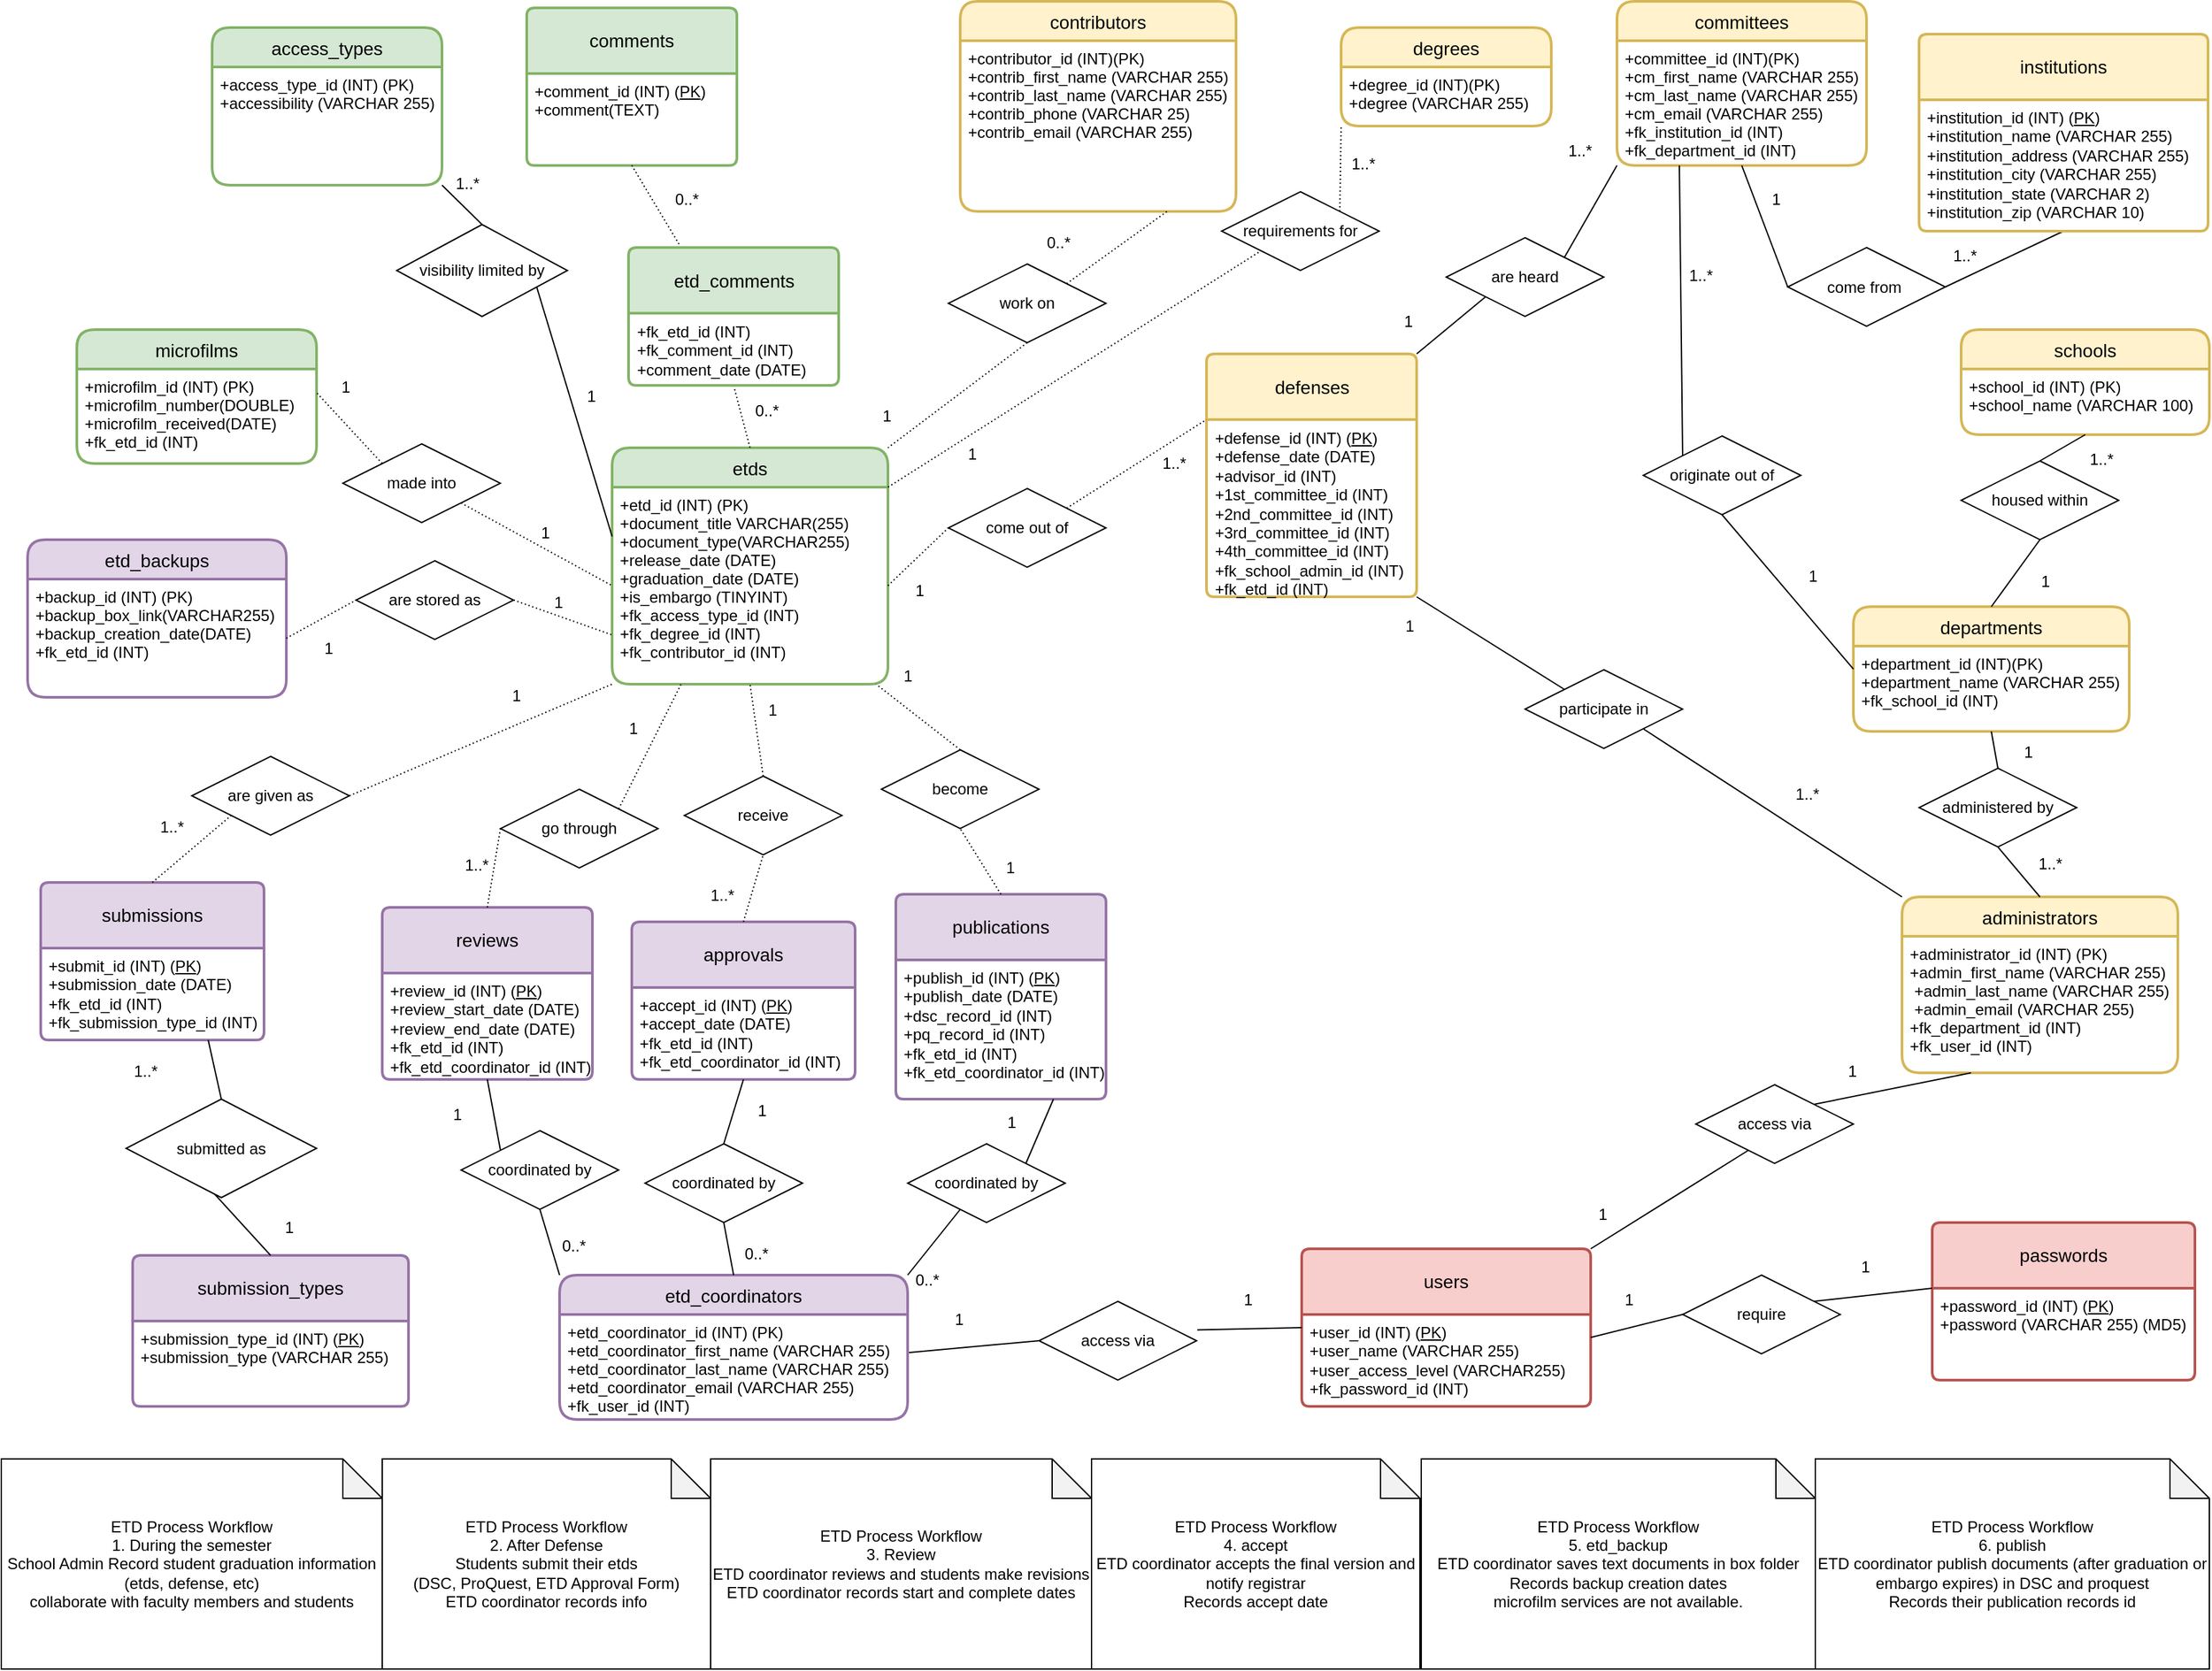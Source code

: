 <mxfile version="21.1.2" type="device">
  <diagram name="Page-1" id="ZAMer25weOSP1Xgl6yxE">
    <mxGraphModel dx="941" dy="447" grid="1" gridSize="10" guides="1" tooltips="1" connect="1" arrows="1" fold="1" page="1" pageScale="1" pageWidth="850" pageHeight="1100" math="0" shadow="0">
      <root>
        <mxCell id="0" />
        <mxCell id="1" parent="0" />
        <mxCell id="qtGh48jtnGAHgIY0mz7W-1" value="etds" style="swimlane;childLayout=stackLayout;horizontal=1;startSize=30;horizontalStack=0;rounded=1;fontSize=14;fontStyle=0;strokeWidth=2;resizeParent=0;resizeLast=1;shadow=0;dashed=0;align=center;fillColor=#d5e8d4;strokeColor=#82b366;" parent="1" vertex="1">
          <mxGeometry x="465" y="350" width="210" height="180" as="geometry" />
        </mxCell>
        <mxCell id="qtGh48jtnGAHgIY0mz7W-2" value="+etd_id (INT) (PK)&#xa;+document_title VARCHAR(255)&#xa;+document_type(VARCHAR255)&#xa;+release_date (DATE)&#xa;+graduation_date (DATE)&#xa;+is_embargo (TINYINT)&#xa;+fk_access_type_id (INT)&#xa;+fk_degree_id (INT)&#xa;+fk_contributor_id (INT)&#xa;" style="align=left;strokeColor=none;fillColor=none;spacingLeft=4;fontSize=12;verticalAlign=top;resizable=0;rotatable=0;part=1;" parent="qtGh48jtnGAHgIY0mz7W-1" vertex="1">
          <mxGeometry y="30" width="210" height="150" as="geometry" />
        </mxCell>
        <mxCell id="qtGh48jtnGAHgIY0mz7W-3" value="committees" style="swimlane;childLayout=stackLayout;horizontal=1;startSize=30;horizontalStack=0;rounded=1;fontSize=14;fontStyle=0;strokeWidth=2;resizeParent=0;resizeLast=1;shadow=0;dashed=0;align=center;fillColor=#fff2cc;strokeColor=#d6b656;" parent="1" vertex="1">
          <mxGeometry x="1230" y="10" width="190" height="125" as="geometry" />
        </mxCell>
        <mxCell id="qtGh48jtnGAHgIY0mz7W-4" value="+committee_id (INT)(PK)&#xa;+cm_first_name (VARCHAR 255)&#xa;+cm_last_name (VARCHAR 255)&#xa;+cm_email (VARCHAR 255)&#xa;+fk_institution_id (INT)&#xa;+fk_department_id (INT)&#xa;" style="align=left;strokeColor=none;fillColor=none;spacingLeft=4;fontSize=12;verticalAlign=top;resizable=0;rotatable=0;part=1;" parent="qtGh48jtnGAHgIY0mz7W-3" vertex="1">
          <mxGeometry y="30" width="190" height="95" as="geometry" />
        </mxCell>
        <mxCell id="qtGh48jtnGAHgIY0mz7W-5" value="degrees" style="swimlane;childLayout=stackLayout;horizontal=1;startSize=30;horizontalStack=0;rounded=1;fontSize=14;fontStyle=0;strokeWidth=2;resizeParent=0;resizeLast=1;shadow=0;dashed=0;align=center;fillColor=#fff2cc;strokeColor=#d6b656;" parent="1" vertex="1">
          <mxGeometry x="1020" y="30" width="160" height="75" as="geometry" />
        </mxCell>
        <mxCell id="qtGh48jtnGAHgIY0mz7W-6" value="+degree_id (INT)(PK)&#xa;+degree (VARCHAR 255)" style="align=left;strokeColor=none;fillColor=none;spacingLeft=4;fontSize=12;verticalAlign=top;resizable=0;rotatable=0;part=1;" parent="qtGh48jtnGAHgIY0mz7W-5" vertex="1">
          <mxGeometry y="30" width="160" height="45" as="geometry" />
        </mxCell>
        <mxCell id="qtGh48jtnGAHgIY0mz7W-11" value="administrators" style="swimlane;childLayout=stackLayout;horizontal=1;startSize=30;horizontalStack=0;rounded=1;fontSize=14;fontStyle=0;strokeWidth=2;resizeParent=0;resizeLast=1;shadow=0;dashed=0;align=center;fillColor=#fff2cc;strokeColor=#d6b656;" parent="1" vertex="1">
          <mxGeometry x="1447" y="692" width="210" height="134" as="geometry" />
        </mxCell>
        <mxCell id="qtGh48jtnGAHgIY0mz7W-12" value="+administrator_id (INT) (PK)&#xa;+admin_first_name (VARCHAR 255)&#xa; +admin_last_name (VARCHAR 255)&#xa; +admin_email (VARCHAR 255)&#xa;+fk_department_id (INT)&#xa;+fk_user_id (INT)" style="align=left;strokeColor=none;fillColor=none;spacingLeft=4;fontSize=12;verticalAlign=top;resizable=0;rotatable=0;part=1;" parent="qtGh48jtnGAHgIY0mz7W-11" vertex="1">
          <mxGeometry y="30" width="210" height="104" as="geometry" />
        </mxCell>
        <mxCell id="qtGh48jtnGAHgIY0mz7W-13" value="contributors" style="swimlane;childLayout=stackLayout;horizontal=1;startSize=30;horizontalStack=0;rounded=1;fontSize=14;fontStyle=0;strokeWidth=2;resizeParent=0;resizeLast=1;shadow=0;dashed=0;align=center;fillColor=#fff2cc;strokeColor=#d6b656;" parent="1" vertex="1">
          <mxGeometry x="730" y="10" width="210" height="160" as="geometry" />
        </mxCell>
        <mxCell id="qtGh48jtnGAHgIY0mz7W-14" value="+contributor_id (INT)(PK)&#xa;+contrib_first_name (VARCHAR 255)&#xa;+contrib_last_name (VARCHAR 255)&#xa;+contrib_phone (VARCHAR 25)&#xa;+contrib_email (VARCHAR 255)&#xa;" style="align=left;strokeColor=none;fillColor=none;spacingLeft=4;fontSize=12;verticalAlign=top;resizable=0;rotatable=0;part=1;" parent="qtGh48jtnGAHgIY0mz7W-13" vertex="1">
          <mxGeometry y="30" width="210" height="130" as="geometry" />
        </mxCell>
        <mxCell id="qtGh48jtnGAHgIY0mz7W-18" value="schools" style="swimlane;childLayout=stackLayout;horizontal=1;startSize=30;horizontalStack=0;rounded=1;fontSize=14;fontStyle=0;strokeWidth=2;resizeParent=0;resizeLast=1;shadow=0;dashed=0;align=center;fillColor=#fff2cc;strokeColor=#d6b656;" parent="1" vertex="1">
          <mxGeometry x="1492" y="260" width="189" height="80" as="geometry" />
        </mxCell>
        <mxCell id="qtGh48jtnGAHgIY0mz7W-19" value="+school_id (INT) (PK)&#xa;+school_name (VARCHAR 100)" style="align=left;strokeColor=none;fillColor=none;spacingLeft=4;fontSize=12;verticalAlign=top;resizable=0;rotatable=0;part=1;" parent="qtGh48jtnGAHgIY0mz7W-18" vertex="1">
          <mxGeometry y="30" width="189" height="50" as="geometry" />
        </mxCell>
        <mxCell id="qtGh48jtnGAHgIY0mz7W-20" value="departments" style="swimlane;childLayout=stackLayout;horizontal=1;startSize=30;horizontalStack=0;rounded=1;fontSize=14;fontStyle=0;strokeWidth=2;resizeParent=0;resizeLast=1;shadow=0;dashed=0;align=center;fillColor=#fff2cc;strokeColor=#d6b656;" parent="1" vertex="1">
          <mxGeometry x="1410" y="471" width="210" height="95" as="geometry" />
        </mxCell>
        <mxCell id="qtGh48jtnGAHgIY0mz7W-21" value="+department_id (INT)(PK)&#xa;+department_name (VARCHAR 255)&#xa;+fk_school_id (INT)" style="align=left;strokeColor=none;fillColor=none;spacingLeft=4;fontSize=12;verticalAlign=top;resizable=0;rotatable=0;part=1;" parent="qtGh48jtnGAHgIY0mz7W-20" vertex="1">
          <mxGeometry y="30" width="210" height="65" as="geometry" />
        </mxCell>
        <mxCell id="qtGh48jtnGAHgIY0mz7W-44" value="etd_coordinators" style="swimlane;childLayout=stackLayout;horizontal=1;startSize=30;horizontalStack=0;rounded=1;fontSize=14;fontStyle=0;strokeWidth=2;resizeParent=0;resizeLast=1;shadow=0;dashed=0;align=center;fillColor=#e1d5e7;strokeColor=#9673a6;" parent="1" vertex="1">
          <mxGeometry x="425" y="980" width="265" height="110" as="geometry" />
        </mxCell>
        <mxCell id="qtGh48jtnGAHgIY0mz7W-45" value="+etd_coordinator_id (INT) (PK)&#xa;+etd_coordinator_first_name (VARCHAR 255)&#xa;+etd_coordinator_last_name (VARCHAR 255)&#xa;+etd_coordinator_email (VARCHAR 255)&#xa;+fk_user_id (INT)" style="align=left;strokeColor=none;fillColor=none;spacingLeft=4;fontSize=12;verticalAlign=top;resizable=0;rotatable=0;part=1;" parent="qtGh48jtnGAHgIY0mz7W-44" vertex="1">
          <mxGeometry y="30" width="265" height="80" as="geometry" />
        </mxCell>
        <mxCell id="qtGh48jtnGAHgIY0mz7W-54" value="" style="endArrow=none;html=1;rounded=0;entryX=0.5;entryY=0;entryDx=0;entryDy=0;exitX=0.5;exitY=1;exitDx=0;exitDy=0;" parent="1" source="5V6QreVlFRjG-D9ryybi-4" target="qtGh48jtnGAHgIY0mz7W-11" edge="1">
          <mxGeometry relative="1" as="geometry">
            <mxPoint x="604.5" y="345" as="sourcePoint" />
            <mxPoint x="764.5" y="345" as="targetPoint" />
          </mxGeometry>
        </mxCell>
        <mxCell id="qtGh48jtnGAHgIY0mz7W-57" value="" style="endArrow=none;html=1;rounded=0;exitX=0.5;exitY=1;exitDx=0;exitDy=0;entryX=0.5;entryY=0;entryDx=0;entryDy=0;" parent="1" source="5V6QreVlFRjG-D9ryybi-3" target="qtGh48jtnGAHgIY0mz7W-20" edge="1">
          <mxGeometry relative="1" as="geometry">
            <mxPoint x="604.5" y="675" as="sourcePoint" />
            <mxPoint x="764.5" y="675" as="targetPoint" />
          </mxGeometry>
        </mxCell>
        <mxCell id="qtGh48jtnGAHgIY0mz7W-60" value="" style="endArrow=none;html=1;rounded=0;entryX=0.5;entryY=1;entryDx=0;entryDy=0;exitX=1;exitY=0.5;exitDx=0;exitDy=0;" parent="1" source="5V6QreVlFRjG-D9ryybi-12" target="5V6QreVlFRjG-D9ryybi-10" edge="1">
          <mxGeometry relative="1" as="geometry">
            <mxPoint x="1324.5" y="315" as="sourcePoint" />
            <mxPoint x="764.5" y="305" as="targetPoint" />
          </mxGeometry>
        </mxCell>
        <mxCell id="qtGh48jtnGAHgIY0mz7W-89" value="access_types" style="swimlane;childLayout=stackLayout;horizontal=1;startSize=30;horizontalStack=0;rounded=1;fontSize=14;fontStyle=0;strokeWidth=2;resizeParent=0;resizeLast=1;shadow=0;dashed=0;align=center;fillColor=#d5e8d4;strokeColor=#82b366;" parent="1" vertex="1">
          <mxGeometry x="160.5" y="30" width="175" height="120" as="geometry" />
        </mxCell>
        <mxCell id="qtGh48jtnGAHgIY0mz7W-90" value="+access_type_id (INT) (PK)&#xa;+accessibility (VARCHAR 255)" style="align=left;strokeColor=none;fillColor=none;spacingLeft=4;fontSize=12;verticalAlign=top;resizable=0;rotatable=0;part=1;" parent="qtGh48jtnGAHgIY0mz7W-89" vertex="1">
          <mxGeometry y="30" width="175" height="90" as="geometry" />
        </mxCell>
        <mxCell id="qtGh48jtnGAHgIY0mz7W-95" value="microfilms" style="swimlane;childLayout=stackLayout;horizontal=1;startSize=30;horizontalStack=0;rounded=1;fontSize=14;fontStyle=0;strokeWidth=2;resizeParent=0;resizeLast=1;shadow=0;dashed=0;align=center;fillColor=#d5e8d4;strokeColor=#82b366;" parent="1" vertex="1">
          <mxGeometry x="57.5" y="260" width="182.5" height="102" as="geometry" />
        </mxCell>
        <mxCell id="qtGh48jtnGAHgIY0mz7W-96" value="+microfilm_id (INT) (PK)&#xa;+microfilm_number(DOUBLE)&#xa;+microfilm_received(DATE)&#xa;+fk_etd_id (INT)" style="align=left;strokeColor=none;fillColor=none;spacingLeft=4;fontSize=12;verticalAlign=top;resizable=0;rotatable=0;part=1;" parent="qtGh48jtnGAHgIY0mz7W-95" vertex="1">
          <mxGeometry y="30" width="182.5" height="72" as="geometry" />
        </mxCell>
        <mxCell id="qtGh48jtnGAHgIY0mz7W-103" value="etd_backups" style="swimlane;childLayout=stackLayout;horizontal=1;startSize=30;horizontalStack=0;rounded=1;fontSize=14;fontStyle=0;strokeWidth=2;resizeParent=0;resizeLast=1;shadow=0;dashed=0;align=center;fillColor=#e1d5e7;strokeColor=#9673a6;" parent="1" vertex="1">
          <mxGeometry x="20" y="420" width="197" height="120" as="geometry" />
        </mxCell>
        <mxCell id="qtGh48jtnGAHgIY0mz7W-104" value="+backup_id (INT) (PK)&#xa;+backup_box_link(VARCHAR255)&#xa;+backup_creation_date(DATE)&#xa;+fk_etd_id (INT)" style="align=left;strokeColor=none;fillColor=none;spacingLeft=4;fontSize=12;verticalAlign=top;resizable=0;rotatable=0;part=1;" parent="qtGh48jtnGAHgIY0mz7W-103" vertex="1">
          <mxGeometry y="30" width="197" height="90" as="geometry" />
        </mxCell>
        <mxCell id="5V6QreVlFRjG-D9ryybi-5" value="" style="endArrow=none;html=1;rounded=0;entryX=0.5;entryY=0;entryDx=0;entryDy=0;exitX=0.5;exitY=1;exitDx=0;exitDy=0;" parent="1" source="qtGh48jtnGAHgIY0mz7W-21" target="5V6QreVlFRjG-D9ryybi-4" edge="1">
          <mxGeometry relative="1" as="geometry">
            <mxPoint x="1124.5" y="838" as="sourcePoint" />
            <mxPoint x="1279.5" y="700" as="targetPoint" />
          </mxGeometry>
        </mxCell>
        <mxCell id="5V6QreVlFRjG-D9ryybi-4" value="administered by" style="shape=rhombus;perimeter=rhombusPerimeter;whiteSpace=wrap;html=1;align=center;" parent="1" vertex="1">
          <mxGeometry x="1460" y="594" width="120" height="60" as="geometry" />
        </mxCell>
        <mxCell id="5V6QreVlFRjG-D9ryybi-8" value="" style="endArrow=none;html=1;rounded=0;exitX=0.5;exitY=1;exitDx=0;exitDy=0;entryX=0.5;entryY=0;entryDx=0;entryDy=0;" parent="1" source="qtGh48jtnGAHgIY0mz7W-19" target="5V6QreVlFRjG-D9ryybi-3" edge="1">
          <mxGeometry relative="1" as="geometry">
            <mxPoint x="954.5" y="615" as="sourcePoint" />
            <mxPoint x="1019.5" y="785" as="targetPoint" />
          </mxGeometry>
        </mxCell>
        <mxCell id="5V6QreVlFRjG-D9ryybi-3" value="housed within" style="shape=rhombus;perimeter=rhombusPerimeter;whiteSpace=wrap;html=1;align=center;" parent="1" vertex="1">
          <mxGeometry x="1492" y="360" width="120" height="60" as="geometry" />
        </mxCell>
        <mxCell id="5V6QreVlFRjG-D9ryybi-9" value="institutions" style="swimlane;childLayout=stackLayout;horizontal=1;startSize=50;horizontalStack=0;rounded=1;fontSize=14;fontStyle=0;strokeWidth=2;resizeParent=0;resizeLast=1;shadow=0;dashed=0;align=center;arcSize=4;whiteSpace=wrap;html=1;fillColor=#fff2cc;strokeColor=#d6b656;" parent="1" vertex="1">
          <mxGeometry x="1460" y="35" width="220" height="150" as="geometry" />
        </mxCell>
        <mxCell id="5V6QreVlFRjG-D9ryybi-10" value="+institution_id (INT) (&lt;u style=&quot;border-color: var(--border-color);&quot;&gt;PK&lt;/u&gt;)&lt;br&gt;+institution_name (VARCHAR 255)&lt;br&gt;+institution_address (VARCHAR 255)&lt;br&gt;+institution_city (VARCHAR 255)&lt;br&gt;+institution_state (VARCHAR 2)&lt;br&gt;+institution_zip (VARCHAR 10)" style="align=left;strokeColor=none;fillColor=none;spacingLeft=4;fontSize=12;verticalAlign=top;resizable=0;rotatable=0;part=1;html=1;" parent="5V6QreVlFRjG-D9ryybi-9" vertex="1">
          <mxGeometry y="50" width="220" height="100" as="geometry" />
        </mxCell>
        <mxCell id="5V6QreVlFRjG-D9ryybi-15" value="" style="endArrow=none;html=1;rounded=0;exitX=0.5;exitY=1;exitDx=0;exitDy=0;entryX=0;entryY=0.5;entryDx=0;entryDy=0;" parent="1" source="qtGh48jtnGAHgIY0mz7W-4" target="5V6QreVlFRjG-D9ryybi-12" edge="1">
          <mxGeometry relative="1" as="geometry">
            <mxPoint x="1444.5" y="150" as="sourcePoint" />
            <mxPoint x="1389.5" y="385" as="targetPoint" />
          </mxGeometry>
        </mxCell>
        <mxCell id="5V6QreVlFRjG-D9ryybi-12" value="come from&amp;nbsp;" style="shape=rhombus;perimeter=rhombusPerimeter;whiteSpace=wrap;html=1;align=center;" parent="1" vertex="1">
          <mxGeometry x="1360" y="197.5" width="120" height="60" as="geometry" />
        </mxCell>
        <mxCell id="5V6QreVlFRjG-D9ryybi-18" value="" style="endArrow=none;html=1;rounded=0;entryX=0;entryY=0.5;entryDx=0;entryDy=0;exitX=0.5;exitY=1;exitDx=0;exitDy=0;" parent="1" source="5V6QreVlFRjG-D9ryybi-19" target="qtGh48jtnGAHgIY0mz7W-20" edge="1">
          <mxGeometry relative="1" as="geometry">
            <mxPoint x="394.5" y="595" as="sourcePoint" />
            <mxPoint x="554.5" y="595" as="targetPoint" />
          </mxGeometry>
        </mxCell>
        <mxCell id="5V6QreVlFRjG-D9ryybi-20" value="" style="endArrow=none;html=1;rounded=0;entryX=0;entryY=0;entryDx=0;entryDy=0;exitX=0.25;exitY=1;exitDx=0;exitDy=0;" parent="1" source="qtGh48jtnGAHgIY0mz7W-4" target="5V6QreVlFRjG-D9ryybi-19" edge="1">
          <mxGeometry relative="1" as="geometry">
            <mxPoint x="1154.5" y="180" as="sourcePoint" />
            <mxPoint x="1071.5" y="785" as="targetPoint" />
          </mxGeometry>
        </mxCell>
        <mxCell id="5V6QreVlFRjG-D9ryybi-19" value="originate out of" style="shape=rhombus;perimeter=rhombusPerimeter;whiteSpace=wrap;html=1;align=center;" parent="1" vertex="1">
          <mxGeometry x="1250" y="341" width="120" height="60" as="geometry" />
        </mxCell>
        <mxCell id="5V6QreVlFRjG-D9ryybi-21" value="reviews" style="swimlane;childLayout=stackLayout;horizontal=1;startSize=50;horizontalStack=0;rounded=1;fontSize=14;fontStyle=0;strokeWidth=2;resizeParent=0;resizeLast=1;shadow=0;dashed=0;align=center;arcSize=4;whiteSpace=wrap;html=1;fillColor=#e1d5e7;strokeColor=#9673a6;" parent="1" vertex="1">
          <mxGeometry x="290" y="700" width="160" height="131" as="geometry" />
        </mxCell>
        <mxCell id="5V6QreVlFRjG-D9ryybi-22" value="+review_id (INT) (&lt;u style=&quot;border-color: var(--border-color);&quot;&gt;PK&lt;/u&gt;)&lt;br&gt;+review_start_date (DATE)&lt;br&gt;+review_end_date (DATE)&lt;br&gt;+fk_etd_id (INT)&lt;br&gt;+fk_etd_coordinator_id (INT)" style="align=left;strokeColor=none;fillColor=none;spacingLeft=4;fontSize=12;verticalAlign=top;resizable=0;rotatable=0;part=1;html=1;" parent="5V6QreVlFRjG-D9ryybi-21" vertex="1">
          <mxGeometry y="50" width="160" height="81" as="geometry" />
        </mxCell>
        <mxCell id="5V6QreVlFRjG-D9ryybi-23" value="" style="endArrow=none;html=1;rounded=0;entryX=0;entryY=0.25;entryDx=0;entryDy=0;exitX=1;exitY=0;exitDx=0;exitDy=0;" parent="1" source="5V6QreVlFRjG-D9ryybi-27" target="qtGh48jtnGAHgIY0mz7W-2" edge="1">
          <mxGeometry relative="1" as="geometry">
            <mxPoint x="-30" y="580" as="sourcePoint" />
            <mxPoint x="130" y="580" as="targetPoint" />
          </mxGeometry>
        </mxCell>
        <mxCell id="5V6QreVlFRjG-D9ryybi-25" value="made into" style="shape=rhombus;perimeter=rhombusPerimeter;whiteSpace=wrap;html=1;align=center;" parent="1" vertex="1">
          <mxGeometry x="260" y="347" width="120" height="60" as="geometry" />
        </mxCell>
        <mxCell id="5V6QreVlFRjG-D9ryybi-28" value="" style="endArrow=none;html=1;rounded=0;entryX=0.5;entryY=0;entryDx=0;entryDy=0;exitX=1;exitY=1;exitDx=0;exitDy=0;" parent="1" source="qtGh48jtnGAHgIY0mz7W-90" target="5V6QreVlFRjG-D9ryybi-27" edge="1">
          <mxGeometry relative="1" as="geometry">
            <mxPoint x="148" y="510" as="sourcePoint" />
            <mxPoint x="280" y="443" as="targetPoint" />
          </mxGeometry>
        </mxCell>
        <mxCell id="5V6QreVlFRjG-D9ryybi-27" value="visibility limited by" style="shape=rhombus;perimeter=rhombusPerimeter;whiteSpace=wrap;html=1;align=center;" parent="1" vertex="1">
          <mxGeometry x="301" y="180" width="130" height="70" as="geometry" />
        </mxCell>
        <mxCell id="5V6QreVlFRjG-D9ryybi-30" value="comments" style="swimlane;childLayout=stackLayout;horizontal=1;startSize=50;horizontalStack=0;rounded=1;fontSize=14;fontStyle=0;strokeWidth=2;resizeParent=0;resizeLast=1;shadow=0;dashed=0;align=center;arcSize=4;whiteSpace=wrap;html=1;fillColor=#d5e8d4;strokeColor=#82b366;" parent="1" vertex="1">
          <mxGeometry x="400" y="15" width="160" height="120" as="geometry" />
        </mxCell>
        <mxCell id="5V6QreVlFRjG-D9ryybi-31" value="+comment_id (INT) (&lt;u style=&quot;border-color: var(--border-color);&quot;&gt;PK&lt;/u&gt;)&lt;br style=&quot;border-color: var(--border-color); padding: 0px; margin: 0px;&quot;&gt;+comment(TEXT)&lt;div style=&quot;border-color: var(--border-color); padding: 0px; margin: 0px;&quot;&gt;&lt;br style=&quot;border-color: var(--border-color); padding: 0px; margin: 0px;&quot;&gt;&lt;/div&gt;" style="align=left;strokeColor=none;fillColor=none;spacingLeft=4;fontSize=12;verticalAlign=top;resizable=0;rotatable=0;part=1;html=1;" parent="5V6QreVlFRjG-D9ryybi-30" vertex="1">
          <mxGeometry y="50" width="160" height="70" as="geometry" />
        </mxCell>
        <mxCell id="5V6QreVlFRjG-D9ryybi-38" value="approvals" style="swimlane;childLayout=stackLayout;horizontal=1;startSize=50;horizontalStack=0;rounded=1;fontSize=14;fontStyle=0;strokeWidth=2;resizeParent=0;resizeLast=1;shadow=0;dashed=0;align=center;arcSize=4;whiteSpace=wrap;html=1;fillColor=#e1d5e7;strokeColor=#9673a6;" parent="1" vertex="1">
          <mxGeometry x="480" y="711" width="170" height="120" as="geometry" />
        </mxCell>
        <mxCell id="5V6QreVlFRjG-D9ryybi-39" value="+accept_id (INT) (&lt;u style=&quot;border-color: var(--border-color);&quot;&gt;PK&lt;/u&gt;)&lt;br&gt;+accept_date (DATE)&lt;br&gt;+fk_etd_id (INT)&lt;br&gt;+fk_etd_coordinator_id (INT)" style="align=left;strokeColor=none;fillColor=none;spacingLeft=4;fontSize=12;verticalAlign=top;resizable=0;rotatable=0;part=1;html=1;" parent="5V6QreVlFRjG-D9ryybi-38" vertex="1">
          <mxGeometry y="50" width="170" height="70" as="geometry" />
        </mxCell>
        <mxCell id="5V6QreVlFRjG-D9ryybi-40" value="publications" style="swimlane;childLayout=stackLayout;horizontal=1;startSize=50;horizontalStack=0;rounded=1;fontSize=14;fontStyle=0;strokeWidth=2;resizeParent=0;resizeLast=1;shadow=0;dashed=0;align=center;arcSize=4;whiteSpace=wrap;html=1;fillColor=#e1d5e7;strokeColor=#9673a6;" parent="1" vertex="1">
          <mxGeometry x="681" y="690" width="160" height="156" as="geometry" />
        </mxCell>
        <mxCell id="5V6QreVlFRjG-D9ryybi-41" value="+publish_id (INT) (&lt;u style=&quot;border-color: var(--border-color);&quot;&gt;PK&lt;/u&gt;)&lt;br&gt;+publish_date (DATE)&lt;br&gt;+dsc_record_id (INT)&lt;br&gt;+pq_record_id (INT)&lt;br&gt;+fk_etd_id (INT)&lt;br&gt;+fk_etd_coordinator_id (INT)" style="align=left;strokeColor=none;fillColor=none;spacingLeft=4;fontSize=12;verticalAlign=top;resizable=0;rotatable=0;part=1;html=1;" parent="5V6QreVlFRjG-D9ryybi-40" vertex="1">
          <mxGeometry y="50" width="160" height="106" as="geometry" />
        </mxCell>
        <mxCell id="5V6QreVlFRjG-D9ryybi-47" value="" style="endArrow=none;html=1;rounded=0;exitX=1;exitY=0;exitDx=0;exitDy=0;entryX=0.75;entryY=1;entryDx=0;entryDy=0;" parent="1" source="5V6QreVlFRjG-D9ryybi-57" target="5V6QreVlFRjG-D9ryybi-41" edge="1">
          <mxGeometry relative="1" as="geometry">
            <mxPoint x="390" y="614" as="sourcePoint" />
            <mxPoint x="532" y="770" as="targetPoint" />
          </mxGeometry>
        </mxCell>
        <mxCell id="5V6QreVlFRjG-D9ryybi-48" value="" style="endArrow=none;html=1;rounded=0;entryX=0.5;entryY=1;entryDx=0;entryDy=0;exitX=0.5;exitY=0;exitDx=0;exitDy=0;" parent="1" source="5V6QreVlFRjG-D9ryybi-55" target="5V6QreVlFRjG-D9ryybi-39" edge="1">
          <mxGeometry relative="1" as="geometry">
            <mxPoint x="730" y="470" as="sourcePoint" />
            <mxPoint x="890" y="470" as="targetPoint" />
          </mxGeometry>
        </mxCell>
        <mxCell id="5V6QreVlFRjG-D9ryybi-49" value="" style="endArrow=none;html=1;rounded=0;entryX=0.5;entryY=1;entryDx=0;entryDy=0;exitX=0;exitY=0;exitDx=0;exitDy=0;" parent="1" source="5V6QreVlFRjG-D9ryybi-53" target="5V6QreVlFRjG-D9ryybi-22" edge="1">
          <mxGeometry relative="1" as="geometry">
            <mxPoint x="435" y="960" as="sourcePoint" />
            <mxPoint x="435" y="841" as="targetPoint" />
          </mxGeometry>
        </mxCell>
        <mxCell id="5V6QreVlFRjG-D9ryybi-51" value="go through" style="shape=rhombus;perimeter=rhombusPerimeter;whiteSpace=wrap;html=1;align=center;" parent="1" vertex="1">
          <mxGeometry x="380" y="610" width="120" height="60" as="geometry" />
        </mxCell>
        <mxCell id="5V6QreVlFRjG-D9ryybi-54" value="" style="endArrow=none;html=1;rounded=0;entryX=0.5;entryY=1;entryDx=0;entryDy=0;exitX=0;exitY=0;exitDx=0;exitDy=0;" parent="1" source="qtGh48jtnGAHgIY0mz7W-44" target="5V6QreVlFRjG-D9ryybi-53" edge="1">
          <mxGeometry relative="1" as="geometry">
            <mxPoint x="305" y="950" as="sourcePoint" />
            <mxPoint x="220" y="831" as="targetPoint" />
          </mxGeometry>
        </mxCell>
        <mxCell id="5V6QreVlFRjG-D9ryybi-53" value="coordinated by" style="shape=rhombus;perimeter=rhombusPerimeter;whiteSpace=wrap;html=1;align=center;" parent="1" vertex="1">
          <mxGeometry x="350" y="870" width="120" height="60" as="geometry" />
        </mxCell>
        <mxCell id="5V6QreVlFRjG-D9ryybi-56" value="" style="endArrow=none;html=1;rounded=0;entryX=0.5;entryY=1;entryDx=0;entryDy=0;exitX=0.5;exitY=0;exitDx=0;exitDy=0;" parent="1" source="qtGh48jtnGAHgIY0mz7W-44" target="5V6QreVlFRjG-D9ryybi-55" edge="1">
          <mxGeometry relative="1" as="geometry">
            <mxPoint x="425" y="950" as="sourcePoint" />
            <mxPoint x="425" y="831" as="targetPoint" />
          </mxGeometry>
        </mxCell>
        <mxCell id="5V6QreVlFRjG-D9ryybi-55" value="coordinated by" style="shape=rhombus;perimeter=rhombusPerimeter;whiteSpace=wrap;html=1;align=center;" parent="1" vertex="1">
          <mxGeometry x="490" y="880" width="120" height="60" as="geometry" />
        </mxCell>
        <mxCell id="5V6QreVlFRjG-D9ryybi-58" value="" style="endArrow=none;html=1;rounded=0;exitX=1;exitY=0;exitDx=0;exitDy=0;entryX=0.25;entryY=1;entryDx=0;entryDy=0;" parent="1" source="qtGh48jtnGAHgIY0mz7W-44" target="5V6QreVlFRjG-D9ryybi-57" edge="1">
          <mxGeometry relative="1" as="geometry">
            <mxPoint x="545" y="950" as="sourcePoint" />
            <mxPoint x="580" y="831" as="targetPoint" />
          </mxGeometry>
        </mxCell>
        <mxCell id="5V6QreVlFRjG-D9ryybi-57" value="coordinated by" style="shape=rhombus;perimeter=rhombusPerimeter;whiteSpace=wrap;html=1;align=center;" parent="1" vertex="1">
          <mxGeometry x="690" y="880" width="120" height="60" as="geometry" />
        </mxCell>
        <mxCell id="5V6QreVlFRjG-D9ryybi-59" value="receive" style="shape=rhombus;perimeter=rhombusPerimeter;whiteSpace=wrap;html=1;align=center;" parent="1" vertex="1">
          <mxGeometry x="520" y="600" width="120" height="60" as="geometry" />
        </mxCell>
        <mxCell id="5V6QreVlFRjG-D9ryybi-61" value="become" style="shape=rhombus;perimeter=rhombusPerimeter;whiteSpace=wrap;html=1;align=center;" parent="1" vertex="1">
          <mxGeometry x="670" y="580" width="120" height="60" as="geometry" />
        </mxCell>
        <mxCell id="5V6QreVlFRjG-D9ryybi-65" value="are stored as" style="shape=rhombus;perimeter=rhombusPerimeter;whiteSpace=wrap;html=1;align=center;" parent="1" vertex="1">
          <mxGeometry x="270" y="436" width="120" height="60" as="geometry" />
        </mxCell>
        <mxCell id="5V6QreVlFRjG-D9ryybi-68" value="work on" style="shape=rhombus;perimeter=rhombusPerimeter;whiteSpace=wrap;html=1;align=center;" parent="1" vertex="1">
          <mxGeometry x="721" y="210" width="120" height="60" as="geometry" />
        </mxCell>
        <mxCell id="5V6QreVlFRjG-D9ryybi-70" value="submissions" style="swimlane;childLayout=stackLayout;horizontal=1;startSize=50;horizontalStack=0;rounded=1;fontSize=14;fontStyle=0;strokeWidth=2;resizeParent=0;resizeLast=1;shadow=0;dashed=0;align=center;arcSize=4;whiteSpace=wrap;html=1;fillColor=#e1d5e7;strokeColor=#9673a6;" parent="1" vertex="1">
          <mxGeometry x="30" y="681" width="170" height="120" as="geometry" />
        </mxCell>
        <mxCell id="5V6QreVlFRjG-D9ryybi-71" value="+submit_id (INT) (&lt;u style=&quot;border-color: var(--border-color);&quot;&gt;PK&lt;/u&gt;)&lt;br&gt;+submission_date (DATE)&lt;br&gt;+fk_etd_id (INT)&lt;br&gt;+fk_submission_type_id (INT)" style="align=left;strokeColor=none;fillColor=none;spacingLeft=4;fontSize=12;verticalAlign=top;resizable=0;rotatable=0;part=1;html=1;" parent="5V6QreVlFRjG-D9ryybi-70" vertex="1">
          <mxGeometry y="50" width="170" height="70" as="geometry" />
        </mxCell>
        <mxCell id="5V6QreVlFRjG-D9ryybi-72" value="submission_types" style="swimlane;childLayout=stackLayout;horizontal=1;startSize=50;horizontalStack=0;rounded=1;fontSize=14;fontStyle=0;strokeWidth=2;resizeParent=0;resizeLast=1;shadow=0;dashed=0;align=center;arcSize=4;whiteSpace=wrap;html=1;fillColor=#e1d5e7;strokeColor=#9673a6;" parent="1" vertex="1">
          <mxGeometry x="100" y="965" width="210" height="115" as="geometry" />
        </mxCell>
        <mxCell id="5V6QreVlFRjG-D9ryybi-73" value="+submission_type_id (INT) (&lt;u style=&quot;border-color: var(--border-color);&quot;&gt;PK&lt;/u&gt;)&lt;br&gt;+submission_type (VARCHAR 255)" style="align=left;strokeColor=none;fillColor=none;spacingLeft=4;fontSize=12;verticalAlign=top;resizable=0;rotatable=0;part=1;html=1;" parent="5V6QreVlFRjG-D9ryybi-72" vertex="1">
          <mxGeometry y="50" width="210" height="65" as="geometry" />
        </mxCell>
        <mxCell id="5V6QreVlFRjG-D9ryybi-75" value="" style="endArrow=none;html=1;rounded=0;entryX=0.75;entryY=1;entryDx=0;entryDy=0;exitX=0.5;exitY=0;exitDx=0;exitDy=0;" parent="1" source="5V6QreVlFRjG-D9ryybi-76" target="5V6QreVlFRjG-D9ryybi-71" edge="1">
          <mxGeometry relative="1" as="geometry">
            <mxPoint x="238" y="1455" as="sourcePoint" />
            <mxPoint x="398" y="1455" as="targetPoint" />
          </mxGeometry>
        </mxCell>
        <mxCell id="5V6QreVlFRjG-D9ryybi-77" value="" style="endArrow=none;html=1;rounded=0;entryX=0;entryY=0.25;entryDx=0;entryDy=0;exitX=0.5;exitY=0;exitDx=0;exitDy=0;" parent="1" source="5V6QreVlFRjG-D9ryybi-72" target="5V6QreVlFRjG-D9ryybi-76" edge="1">
          <mxGeometry relative="1" as="geometry">
            <mxPoint x="-402" y="1059" as="sourcePoint" />
            <mxPoint x="-292" y="1003" as="targetPoint" />
          </mxGeometry>
        </mxCell>
        <mxCell id="5V6QreVlFRjG-D9ryybi-76" value="submitted as" style="shape=rhombus;perimeter=rhombusPerimeter;whiteSpace=wrap;html=1;align=center;" parent="1" vertex="1">
          <mxGeometry x="95" y="846" width="145" height="75" as="geometry" />
        </mxCell>
        <mxCell id="5V6QreVlFRjG-D9ryybi-78" value="are given as" style="shape=rhombus;perimeter=rhombusPerimeter;whiteSpace=wrap;html=1;align=center;" parent="1" vertex="1">
          <mxGeometry x="145" y="585" width="120" height="60" as="geometry" />
        </mxCell>
        <mxCell id="5V6QreVlFRjG-D9ryybi-80" value="defenses" style="swimlane;childLayout=stackLayout;horizontal=1;startSize=50;horizontalStack=0;rounded=1;fontSize=14;fontStyle=0;strokeWidth=2;resizeParent=0;resizeLast=1;shadow=0;dashed=0;align=center;arcSize=4;whiteSpace=wrap;html=1;fillColor=#fff2cc;strokeColor=#d6b656;" parent="1" vertex="1">
          <mxGeometry x="917.5" y="278.5" width="160" height="185" as="geometry" />
        </mxCell>
        <mxCell id="5V6QreVlFRjG-D9ryybi-81" value="+defense_id (INT) (&lt;u&gt;PK&lt;/u&gt;)&lt;br&gt;+defense_date (DATE)&lt;br&gt;+advisor_id (INT)&lt;br&gt;+1st_committee_id (INT)&lt;br&gt;+2nd_committee_id (INT)&lt;br&gt;+3rd_committee_id (INT)&lt;br&gt;+4th_committee_id (INT)&lt;br&gt;+fk_school_admin_id (INT)&lt;br&gt;+fk_etd_id (INT)" style="align=left;strokeColor=none;fillColor=none;spacingLeft=4;fontSize=12;verticalAlign=top;resizable=0;rotatable=0;part=1;html=1;" parent="5V6QreVlFRjG-D9ryybi-80" vertex="1">
          <mxGeometry y="50" width="160" height="135" as="geometry" />
        </mxCell>
        <mxCell id="5V6QreVlFRjG-D9ryybi-83" value="come out of" style="shape=rhombus;perimeter=rhombusPerimeter;whiteSpace=wrap;html=1;align=center;" parent="1" vertex="1">
          <mxGeometry x="721" y="381" width="120" height="60" as="geometry" />
        </mxCell>
        <mxCell id="5V6QreVlFRjG-D9ryybi-85" value="" style="endArrow=none;html=1;rounded=0;exitX=1;exitY=0;exitDx=0;exitDy=0;entryX=0;entryY=1;entryDx=0;entryDy=0;" parent="1" source="5V6QreVlFRjG-D9ryybi-127" target="qtGh48jtnGAHgIY0mz7W-4" edge="1">
          <mxGeometry relative="1" as="geometry">
            <mxPoint x="674.5" y="575" as="sourcePoint" />
            <mxPoint x="834.5" y="575" as="targetPoint" />
          </mxGeometry>
        </mxCell>
        <mxCell id="5V6QreVlFRjG-D9ryybi-94" value="1" style="text;strokeColor=none;fillColor=none;spacingLeft=4;spacingRight=4;overflow=hidden;rotatable=0;points=[[0,0.5],[1,0.5]];portConstraint=eastwest;fontSize=12;whiteSpace=wrap;html=1;" parent="1" vertex="1">
          <mxGeometry x="681" y="510" width="40" height="30" as="geometry" />
        </mxCell>
        <mxCell id="5V6QreVlFRjG-D9ryybi-95" value="1" style="text;strokeColor=none;fillColor=none;spacingLeft=4;spacingRight=4;overflow=hidden;rotatable=0;points=[[0,0.5],[1,0.5]];portConstraint=eastwest;fontSize=12;whiteSpace=wrap;html=1;" parent="1" vertex="1">
          <mxGeometry x="759" y="656" width="40" height="30" as="geometry" />
        </mxCell>
        <mxCell id="5V6QreVlFRjG-D9ryybi-99" value="1" style="text;strokeColor=none;fillColor=none;spacingLeft=4;spacingRight=4;overflow=hidden;rotatable=0;points=[[0,0.5],[1,0.5]];portConstraint=eastwest;fontSize=12;whiteSpace=wrap;html=1;" parent="1" vertex="1">
          <mxGeometry x="253" y="290" width="40" height="30" as="geometry" />
        </mxCell>
        <mxCell id="5V6QreVlFRjG-D9ryybi-102" value="1..*" style="text;strokeColor=none;fillColor=none;spacingLeft=4;spacingRight=4;overflow=hidden;rotatable=0;points=[[0,0.5],[1,0.5]];portConstraint=eastwest;fontSize=12;whiteSpace=wrap;html=1;" parent="1" vertex="1">
          <mxGeometry x="340" y="135" width="40" height="30" as="geometry" />
        </mxCell>
        <mxCell id="5V6QreVlFRjG-D9ryybi-103" value="1" style="text;strokeColor=none;fillColor=none;spacingLeft=4;spacingRight=4;overflow=hidden;rotatable=0;points=[[0,0.5],[1,0.5]];portConstraint=eastwest;fontSize=12;whiteSpace=wrap;html=1;" parent="1" vertex="1">
          <mxGeometry x="210" y="930" width="40" height="30" as="geometry" />
        </mxCell>
        <mxCell id="5V6QreVlFRjG-D9ryybi-105" value="0..*" style="text;strokeColor=none;fillColor=none;spacingLeft=4;spacingRight=4;overflow=hidden;rotatable=0;points=[[0,0.5],[1,0.5]];portConstraint=eastwest;fontSize=12;whiteSpace=wrap;html=1;" parent="1" vertex="1">
          <mxGeometry x="568" y="308" width="40" height="30" as="geometry" />
        </mxCell>
        <mxCell id="5V6QreVlFRjG-D9ryybi-106" value="0..*" style="text;strokeColor=none;fillColor=none;spacingLeft=4;spacingRight=4;overflow=hidden;rotatable=0;points=[[0,0.5],[1,0.5]];portConstraint=eastwest;fontSize=12;whiteSpace=wrap;html=1;" parent="1" vertex="1">
          <mxGeometry x="507" y="147" width="40" height="30" as="geometry" />
        </mxCell>
        <mxCell id="5V6QreVlFRjG-D9ryybi-107" value="1" style="text;strokeColor=none;fillColor=none;spacingLeft=4;spacingRight=4;overflow=hidden;rotatable=0;points=[[0,0.5],[1,0.5]];portConstraint=eastwest;fontSize=12;whiteSpace=wrap;html=1;" parent="1" vertex="1">
          <mxGeometry x="690" y="445" width="40" height="30" as="geometry" />
        </mxCell>
        <mxCell id="5V6QreVlFRjG-D9ryybi-108" value="1..*" style="text;strokeColor=none;fillColor=none;spacingLeft=4;spacingRight=4;overflow=hidden;rotatable=0;points=[[0,0.5],[1,0.5]];portConstraint=eastwest;fontSize=12;whiteSpace=wrap;html=1;" parent="1" vertex="1">
          <mxGeometry x="878" y="348" width="40" height="30" as="geometry" />
        </mxCell>
        <mxCell id="5V6QreVlFRjG-D9ryybi-109" value="1" style="text;strokeColor=none;fillColor=none;spacingLeft=4;spacingRight=4;overflow=hidden;rotatable=0;points=[[0,0.5],[1,0.5]];portConstraint=eastwest;fontSize=12;whiteSpace=wrap;html=1;" parent="1" vertex="1">
          <mxGeometry x="578" y="536" width="40" height="30" as="geometry" />
        </mxCell>
        <mxCell id="5V6QreVlFRjG-D9ryybi-110" value="1" style="text;strokeColor=none;fillColor=none;spacingLeft=4;spacingRight=4;overflow=hidden;rotatable=0;points=[[0,0.5],[1,0.5]];portConstraint=eastwest;fontSize=12;whiteSpace=wrap;html=1;" parent="1" vertex="1">
          <mxGeometry x="472" y="550" width="40" height="30" as="geometry" />
        </mxCell>
        <mxCell id="5V6QreVlFRjG-D9ryybi-111" value="1..*" style="text;strokeColor=none;fillColor=none;spacingLeft=4;spacingRight=4;overflow=hidden;rotatable=0;points=[[0,0.5],[1,0.5]];portConstraint=eastwest;fontSize=12;whiteSpace=wrap;html=1;" parent="1" vertex="1">
          <mxGeometry x="347" y="654" width="40" height="30" as="geometry" />
        </mxCell>
        <mxCell id="5V6QreVlFRjG-D9ryybi-112" value="1..*" style="text;strokeColor=none;fillColor=none;spacingLeft=4;spacingRight=4;overflow=hidden;rotatable=0;points=[[0,0.5],[1,0.5]];portConstraint=eastwest;fontSize=12;whiteSpace=wrap;html=1;" parent="1" vertex="1">
          <mxGeometry x="534" y="677" width="40" height="30" as="geometry" />
        </mxCell>
        <mxCell id="5V6QreVlFRjG-D9ryybi-113" value="0..*" style="text;strokeColor=none;fillColor=none;spacingLeft=4;spacingRight=4;overflow=hidden;rotatable=0;points=[[0,0.5],[1,0.5]];portConstraint=eastwest;fontSize=12;whiteSpace=wrap;html=1;" parent="1" vertex="1">
          <mxGeometry x="690" y="970" width="40" height="30" as="geometry" />
        </mxCell>
        <mxCell id="5V6QreVlFRjG-D9ryybi-114" value="0..*" style="text;strokeColor=none;fillColor=none;spacingLeft=4;spacingRight=4;overflow=hidden;rotatable=0;points=[[0,0.5],[1,0.5]];portConstraint=eastwest;fontSize=12;whiteSpace=wrap;html=1;" parent="1" vertex="1">
          <mxGeometry x="560" y="950" width="40" height="30" as="geometry" />
        </mxCell>
        <mxCell id="5V6QreVlFRjG-D9ryybi-115" value="0..*" style="text;strokeColor=none;fillColor=none;spacingLeft=4;spacingRight=4;overflow=hidden;rotatable=0;points=[[0,0.5],[1,0.5]];portConstraint=eastwest;fontSize=12;whiteSpace=wrap;html=1;" parent="1" vertex="1">
          <mxGeometry x="421" y="944" width="40" height="30" as="geometry" />
        </mxCell>
        <mxCell id="5V6QreVlFRjG-D9ryybi-116" value="1" style="text;strokeColor=none;fillColor=none;spacingLeft=4;spacingRight=4;overflow=hidden;rotatable=0;points=[[0,0.5],[1,0.5]];portConstraint=eastwest;fontSize=12;whiteSpace=wrap;html=1;" parent="1" vertex="1">
          <mxGeometry x="338" y="844" width="40" height="30" as="geometry" />
        </mxCell>
        <mxCell id="5V6QreVlFRjG-D9ryybi-117" value="1" style="text;strokeColor=none;fillColor=none;spacingLeft=4;spacingRight=4;overflow=hidden;rotatable=0;points=[[0,0.5],[1,0.5]];portConstraint=eastwest;fontSize=12;whiteSpace=wrap;html=1;" parent="1" vertex="1">
          <mxGeometry x="570" y="841" width="40" height="30" as="geometry" />
        </mxCell>
        <mxCell id="5V6QreVlFRjG-D9ryybi-118" value="1" style="text;strokeColor=none;fillColor=none;spacingLeft=4;spacingRight=4;overflow=hidden;rotatable=0;points=[[0,0.5],[1,0.5]];portConstraint=eastwest;fontSize=12;whiteSpace=wrap;html=1;" parent="1" vertex="1">
          <mxGeometry x="760" y="850" width="40" height="30" as="geometry" />
        </mxCell>
        <mxCell id="5V6QreVlFRjG-D9ryybi-119" value="1..*" style="text;strokeColor=none;fillColor=none;spacingLeft=4;spacingRight=4;overflow=hidden;rotatable=0;points=[[0,0.5],[1,0.5]];portConstraint=eastwest;fontSize=12;whiteSpace=wrap;html=1;" parent="1" vertex="1">
          <mxGeometry x="1584" y="345" width="40" height="30" as="geometry" />
        </mxCell>
        <mxCell id="5V6QreVlFRjG-D9ryybi-120" value="1" style="text;strokeColor=none;fillColor=none;spacingLeft=4;spacingRight=4;overflow=hidden;rotatable=0;points=[[0,0.5],[1,0.5]];portConstraint=eastwest;fontSize=12;whiteSpace=wrap;html=1;" parent="1" vertex="1">
          <mxGeometry x="1534" y="568" width="40" height="30" as="geometry" />
        </mxCell>
        <mxCell id="5V6QreVlFRjG-D9ryybi-121" value="1..*" style="text;strokeColor=none;fillColor=none;spacingLeft=4;spacingRight=4;overflow=hidden;rotatable=0;points=[[0,0.5],[1,0.5]];portConstraint=eastwest;fontSize=12;whiteSpace=wrap;html=1;" parent="1" vertex="1">
          <mxGeometry x="1360" y="600" width="40" height="30" as="geometry" />
        </mxCell>
        <mxCell id="5V6QreVlFRjG-D9ryybi-122" value="1" style="text;strokeColor=none;fillColor=none;spacingLeft=4;spacingRight=4;overflow=hidden;rotatable=0;points=[[0,0.5],[1,0.5]];portConstraint=eastwest;fontSize=12;whiteSpace=wrap;html=1;" parent="1" vertex="1">
          <mxGeometry x="1370" y="433.5" width="40" height="30" as="geometry" />
        </mxCell>
        <mxCell id="5V6QreVlFRjG-D9ryybi-123" value="1..*" style="text;strokeColor=none;fillColor=none;spacingLeft=4;spacingRight=4;overflow=hidden;rotatable=0;points=[[0,0.5],[1,0.5]];portConstraint=eastwest;fontSize=12;whiteSpace=wrap;html=1;" parent="1" vertex="1">
          <mxGeometry x="1278.5" y="205" width="40" height="30" as="geometry" />
        </mxCell>
        <mxCell id="5V6QreVlFRjG-D9ryybi-124" value="1" style="text;strokeColor=none;fillColor=none;spacingLeft=4;spacingRight=4;overflow=hidden;rotatable=0;points=[[0,0.5],[1,0.5]];portConstraint=eastwest;fontSize=12;whiteSpace=wrap;html=1;" parent="1" vertex="1">
          <mxGeometry x="1546.5" y="438" width="40" height="30" as="geometry" />
        </mxCell>
        <mxCell id="5V6QreVlFRjG-D9ryybi-125" value="1..*" style="text;strokeColor=none;fillColor=none;spacingLeft=4;spacingRight=4;overflow=hidden;rotatable=0;points=[[0,0.5],[1,0.5]];portConstraint=eastwest;fontSize=12;whiteSpace=wrap;html=1;" parent="1" vertex="1">
          <mxGeometry x="1480" y="190" width="40" height="30" as="geometry" />
        </mxCell>
        <mxCell id="5V6QreVlFRjG-D9ryybi-126" value="1" style="text;strokeColor=none;fillColor=none;spacingLeft=4;spacingRight=4;overflow=hidden;rotatable=0;points=[[0,0.5],[1,0.5]];portConstraint=eastwest;fontSize=12;whiteSpace=wrap;html=1;" parent="1" vertex="1">
          <mxGeometry x="1342" y="147" width="40" height="30" as="geometry" />
        </mxCell>
        <mxCell id="5V6QreVlFRjG-D9ryybi-128" value="" style="endArrow=none;html=1;rounded=0;exitX=1;exitY=0;exitDx=0;exitDy=0;entryX=0;entryY=1;entryDx=0;entryDy=0;" parent="1" source="5V6QreVlFRjG-D9ryybi-80" target="5V6QreVlFRjG-D9ryybi-127" edge="1">
          <mxGeometry relative="1" as="geometry">
            <mxPoint x="1080" y="265" as="sourcePoint" />
            <mxPoint x="1175" y="160" as="targetPoint" />
          </mxGeometry>
        </mxCell>
        <mxCell id="5V6QreVlFRjG-D9ryybi-127" value="are heard" style="shape=rhombus;perimeter=rhombusPerimeter;whiteSpace=wrap;html=1;align=center;" parent="1" vertex="1">
          <mxGeometry x="1100" y="190" width="120" height="60" as="geometry" />
        </mxCell>
        <mxCell id="5V6QreVlFRjG-D9ryybi-130" value="1..*" style="text;strokeColor=none;fillColor=none;spacingLeft=4;spacingRight=4;overflow=hidden;rotatable=0;points=[[0,0.5],[1,0.5]];portConstraint=eastwest;fontSize=12;whiteSpace=wrap;html=1;" parent="1" vertex="1">
          <mxGeometry x="1186.5" y="110" width="40" height="30" as="geometry" />
        </mxCell>
        <mxCell id="5V6QreVlFRjG-D9ryybi-131" value="1" style="text;strokeColor=none;fillColor=none;spacingLeft=4;spacingRight=4;overflow=hidden;rotatable=0;points=[[0,0.5],[1,0.5]];portConstraint=eastwest;fontSize=12;whiteSpace=wrap;html=1;" parent="1" vertex="1">
          <mxGeometry x="1062" y="240" width="40" height="30" as="geometry" />
        </mxCell>
        <mxCell id="5V6QreVlFRjG-D9ryybi-132" value="requirements for" style="shape=rhombus;perimeter=rhombusPerimeter;whiteSpace=wrap;html=1;align=center;" parent="1" vertex="1">
          <mxGeometry x="929" y="155" width="120" height="60" as="geometry" />
        </mxCell>
        <mxCell id="5V6QreVlFRjG-D9ryybi-135" value="1..*" style="text;strokeColor=none;fillColor=none;spacingLeft=4;spacingRight=4;overflow=hidden;rotatable=0;points=[[0,0.5],[1,0.5]];portConstraint=eastwest;fontSize=12;whiteSpace=wrap;html=1;" parent="1" vertex="1">
          <mxGeometry x="1022" y="120" width="40" height="30" as="geometry" />
        </mxCell>
        <mxCell id="5V6QreVlFRjG-D9ryybi-136" value="1" style="text;strokeColor=none;fillColor=none;spacingLeft=4;spacingRight=4;overflow=hidden;rotatable=0;points=[[0,0.5],[1,0.5]];portConstraint=eastwest;fontSize=12;whiteSpace=wrap;html=1;" parent="1" vertex="1">
          <mxGeometry x="730" y="341" width="40" height="30" as="geometry" />
        </mxCell>
        <mxCell id="5V6QreVlFRjG-D9ryybi-137" value="1..*" style="text;strokeColor=none;fillColor=none;spacingLeft=4;spacingRight=4;overflow=hidden;rotatable=0;points=[[0,0.5],[1,0.5]];portConstraint=eastwest;fontSize=12;whiteSpace=wrap;html=1;" parent="1" vertex="1">
          <mxGeometry x="95" y="811" width="40" height="30" as="geometry" />
        </mxCell>
        <mxCell id="5V6QreVlFRjG-D9ryybi-139" value="1..*" style="text;strokeColor=none;fillColor=none;spacingLeft=4;spacingRight=4;overflow=hidden;rotatable=0;points=[[0,0.5],[1,0.5]];portConstraint=eastwest;fontSize=12;whiteSpace=wrap;html=1;" parent="1" vertex="1">
          <mxGeometry x="115" y="625" width="40" height="30" as="geometry" />
        </mxCell>
        <mxCell id="5V6QreVlFRjG-D9ryybi-141" value="0..*" style="text;strokeColor=none;fillColor=none;spacingLeft=4;spacingRight=4;overflow=hidden;rotatable=0;points=[[0,0.5],[1,0.5]];portConstraint=eastwest;fontSize=12;whiteSpace=wrap;html=1;" parent="1" vertex="1">
          <mxGeometry x="790" y="180" width="40" height="30" as="geometry" />
        </mxCell>
        <mxCell id="5V6QreVlFRjG-D9ryybi-142" value="1" style="text;strokeColor=none;fillColor=none;spacingLeft=4;spacingRight=4;overflow=hidden;rotatable=0;points=[[0,0.5],[1,0.5]];portConstraint=eastwest;fontSize=12;whiteSpace=wrap;html=1;" parent="1" vertex="1">
          <mxGeometry x="665" y="312" width="40" height="28" as="geometry" />
        </mxCell>
        <mxCell id="5V6QreVlFRjG-D9ryybi-149" value="ETD Process Workflow&lt;br&gt;1. During the semester&lt;br&gt;School Admin Record student graduation information&lt;br&gt;(etds, defense, etc)&lt;br&gt;collaborate with faculty members and students" style="shape=note;whiteSpace=wrap;html=1;backgroundOutline=1;darkOpacity=0.05;" parent="1" vertex="1">
          <mxGeometry y="1120" width="290" height="160" as="geometry" />
        </mxCell>
        <mxCell id="5V6QreVlFRjG-D9ryybi-150" value="ETD Process Workflow&lt;br&gt;2. After Defense&lt;br&gt;Students submit their etds&lt;br&gt;(DSC, ProQuest, ETD Approval Form)&lt;br&gt;ETD coordinator records info" style="shape=note;whiteSpace=wrap;html=1;backgroundOutline=1;darkOpacity=0.05;" parent="1" vertex="1">
          <mxGeometry x="290" y="1120" width="250" height="160" as="geometry" />
        </mxCell>
        <mxCell id="5V6QreVlFRjG-D9ryybi-151" value="ETD Process Workflow&lt;br&gt;3. Review&lt;br&gt;ETD coordinator reviews and students make revisions&lt;br&gt;ETD coordinator records start and complete dates" style="shape=note;whiteSpace=wrap;html=1;backgroundOutline=1;darkOpacity=0.05;" parent="1" vertex="1">
          <mxGeometry x="540" y="1120" width="290" height="160" as="geometry" />
        </mxCell>
        <mxCell id="5V6QreVlFRjG-D9ryybi-152" value="ETD Process Workflow&lt;br&gt;4. accept&lt;br&gt;ETD coordinator accepts the final version and notify registrar&lt;br&gt;Records accept date" style="shape=note;whiteSpace=wrap;html=1;backgroundOutline=1;darkOpacity=0.05;" parent="1" vertex="1">
          <mxGeometry x="830" y="1120" width="250" height="160" as="geometry" />
        </mxCell>
        <mxCell id="5V6QreVlFRjG-D9ryybi-153" value="ETD Process Workflow&lt;br&gt;5. etd_backup&lt;br&gt;ETD coordinator saves text documents in box folder&lt;br&gt;Records backup creation dates&lt;br&gt;microfilm services are not available." style="shape=note;whiteSpace=wrap;html=1;backgroundOutline=1;darkOpacity=0.05;" parent="1" vertex="1">
          <mxGeometry x="1081" y="1120" width="300" height="160" as="geometry" />
        </mxCell>
        <mxCell id="5V6QreVlFRjG-D9ryybi-154" value="ETD Process Workflow&lt;br&gt;6. publish&lt;br&gt;ETD coordinator publish documents (after graduation or embargo expires) in DSC and proquest&lt;br&gt;Records their publication records id" style="shape=note;whiteSpace=wrap;html=1;backgroundOutline=1;darkOpacity=0.05;" parent="1" vertex="1">
          <mxGeometry x="1381" y="1120" width="300" height="160" as="geometry" />
        </mxCell>
        <mxCell id="5V6QreVlFRjG-D9ryybi-156" value="" style="endArrow=none;html=1;rounded=0;dashed=1;dashPattern=1 2;exitX=0.5;exitY=1;exitDx=0;exitDy=0;entryX=0.5;entryY=0;entryDx=0;entryDy=0;" parent="1" source="5V6QreVlFRjG-D9ryybi-244" target="qtGh48jtnGAHgIY0mz7W-1" edge="1">
          <mxGeometry relative="1" as="geometry">
            <mxPoint x="495" y="266" as="sourcePoint" />
            <mxPoint x="625.5" y="220" as="targetPoint" />
          </mxGeometry>
        </mxCell>
        <mxCell id="5V6QreVlFRjG-D9ryybi-158" value="" style="endArrow=none;html=1;rounded=0;dashed=1;dashPattern=1 2;exitX=0.25;exitY=0;exitDx=0;exitDy=0;entryX=0.5;entryY=1;entryDx=0;entryDy=0;" parent="1" source="5V6QreVlFRjG-D9ryybi-243" target="5V6QreVlFRjG-D9ryybi-31" edge="1">
          <mxGeometry relative="1" as="geometry">
            <mxPoint x="495" y="206" as="sourcePoint" />
            <mxPoint x="380" y="170" as="targetPoint" />
          </mxGeometry>
        </mxCell>
        <mxCell id="5V6QreVlFRjG-D9ryybi-162" value="" style="endArrow=none;html=1;rounded=0;dashed=1;dashPattern=1 2;entryX=1;entryY=0.25;entryDx=0;entryDy=0;exitX=0;exitY=0;exitDx=0;exitDy=0;" parent="1" source="5V6QreVlFRjG-D9ryybi-25" target="qtGh48jtnGAHgIY0mz7W-96" edge="1">
          <mxGeometry relative="1" as="geometry">
            <mxPoint x="267.5" y="594" as="sourcePoint" />
            <mxPoint x="200" y="664" as="targetPoint" />
          </mxGeometry>
        </mxCell>
        <mxCell id="5V6QreVlFRjG-D9ryybi-169" value="" style="endArrow=none;html=1;rounded=0;dashed=1;dashPattern=1 2;entryX=0.75;entryY=1;entryDx=0;entryDy=0;exitX=1;exitY=0;exitDx=0;exitDy=0;" parent="1" source="5V6QreVlFRjG-D9ryybi-68" target="qtGh48jtnGAHgIY0mz7W-14" edge="1">
          <mxGeometry relative="1" as="geometry">
            <mxPoint x="770" y="610" as="sourcePoint" />
            <mxPoint x="930" y="610" as="targetPoint" />
          </mxGeometry>
        </mxCell>
        <mxCell id="5V6QreVlFRjG-D9ryybi-171" value="" style="endArrow=none;html=1;rounded=0;dashed=1;dashPattern=1 2;entryX=1;entryY=0;entryDx=0;entryDy=0;exitX=0.5;exitY=1;exitDx=0;exitDy=0;" parent="1" source="5V6QreVlFRjG-D9ryybi-68" target="qtGh48jtnGAHgIY0mz7W-1" edge="1">
          <mxGeometry relative="1" as="geometry">
            <mxPoint x="750" y="262" as="sourcePoint" />
            <mxPoint x="799" y="205" as="targetPoint" />
          </mxGeometry>
        </mxCell>
        <mxCell id="5V6QreVlFRjG-D9ryybi-173" value="" style="endArrow=none;html=1;rounded=0;dashed=1;dashPattern=1 2;exitX=1;exitY=0;exitDx=0;exitDy=0;entryX=0;entryY=1;entryDx=0;entryDy=0;" parent="1" source="5V6QreVlFRjG-D9ryybi-132" target="qtGh48jtnGAHgIY0mz7W-6" edge="1">
          <mxGeometry relative="1" as="geometry">
            <mxPoint x="750" y="262" as="sourcePoint" />
            <mxPoint x="980" y="180" as="targetPoint" />
          </mxGeometry>
        </mxCell>
        <mxCell id="5V6QreVlFRjG-D9ryybi-175" value="" style="endArrow=none;html=1;rounded=0;dashed=1;dashPattern=1 2;entryX=0;entryY=1;entryDx=0;entryDy=0;exitX=1;exitY=0;exitDx=0;exitDy=0;" parent="1" source="qtGh48jtnGAHgIY0mz7W-2" target="5V6QreVlFRjG-D9ryybi-132" edge="1">
          <mxGeometry relative="1" as="geometry">
            <mxPoint x="670" y="390" as="sourcePoint" />
            <mxPoint x="970" y="180" as="targetPoint" />
          </mxGeometry>
        </mxCell>
        <mxCell id="5V6QreVlFRjG-D9ryybi-177" value="" style="endArrow=none;html=1;rounded=0;dashed=1;dashPattern=1 2;entryX=0;entryY=0;entryDx=0;entryDy=0;exitX=1;exitY=0;exitDx=0;exitDy=0;" parent="1" source="5V6QreVlFRjG-D9ryybi-83" target="5V6QreVlFRjG-D9ryybi-81" edge="1">
          <mxGeometry relative="1" as="geometry">
            <mxPoint x="750" y="262" as="sourcePoint" />
            <mxPoint x="799" y="205" as="targetPoint" />
          </mxGeometry>
        </mxCell>
        <mxCell id="5V6QreVlFRjG-D9ryybi-179" value="" style="endArrow=none;html=1;rounded=0;dashed=1;dashPattern=1 2;entryX=0;entryY=0.5;entryDx=0;entryDy=0;exitX=1;exitY=0.5;exitDx=0;exitDy=0;" parent="1" source="qtGh48jtnGAHgIY0mz7W-2" target="5V6QreVlFRjG-D9ryybi-83" edge="1">
          <mxGeometry relative="1" as="geometry">
            <mxPoint x="821" y="406" as="sourcePoint" />
            <mxPoint x="930" y="325" as="targetPoint" />
          </mxGeometry>
        </mxCell>
        <mxCell id="5V6QreVlFRjG-D9ryybi-181" value="" style="endArrow=none;html=1;rounded=0;dashed=1;dashPattern=1 2;entryX=0.25;entryY=1;entryDx=0;entryDy=0;exitX=1;exitY=0;exitDx=0;exitDy=0;" parent="1" source="5V6QreVlFRjG-D9ryybi-51" target="qtGh48jtnGAHgIY0mz7W-2" edge="1">
          <mxGeometry relative="1" as="geometry">
            <mxPoint x="390" y="590" as="sourcePoint" />
            <mxPoint x="470" y="530" as="targetPoint" />
          </mxGeometry>
        </mxCell>
        <mxCell id="5V6QreVlFRjG-D9ryybi-183" value="" style="endArrow=none;html=1;rounded=0;dashed=1;dashPattern=1 2;exitX=0.5;exitY=0;exitDx=0;exitDy=0;entryX=0;entryY=0.5;entryDx=0;entryDy=0;" parent="1" source="5V6QreVlFRjG-D9ryybi-21" target="5V6QreVlFRjG-D9ryybi-51" edge="1">
          <mxGeometry relative="1" as="geometry">
            <mxPoint x="440" y="635" as="sourcePoint" />
            <mxPoint x="528" y="540" as="targetPoint" />
          </mxGeometry>
        </mxCell>
        <mxCell id="5V6QreVlFRjG-D9ryybi-185" value="users" style="swimlane;childLayout=stackLayout;horizontal=1;startSize=50;horizontalStack=0;rounded=1;fontSize=14;fontStyle=0;strokeWidth=2;resizeParent=0;resizeLast=1;shadow=0;dashed=0;align=center;arcSize=4;whiteSpace=wrap;html=1;fillColor=#f8cecc;strokeColor=#b85450;" parent="1" vertex="1">
          <mxGeometry x="990" y="960" width="220" height="120" as="geometry" />
        </mxCell>
        <mxCell id="5V6QreVlFRjG-D9ryybi-186" value="+user_id (INT) (&lt;u style=&quot;border-color: var(--border-color);&quot;&gt;PK&lt;/u&gt;)&lt;br&gt;+user_name (VARCHAR 255)&lt;br&gt;+user_access_level (VARCHAR255)&lt;br&gt;+fk_password_id (INT)" style="align=left;strokeColor=none;fillColor=none;spacingLeft=4;fontSize=12;verticalAlign=top;resizable=0;rotatable=0;part=1;html=1;" parent="5V6QreVlFRjG-D9ryybi-185" vertex="1">
          <mxGeometry y="50" width="220" height="70" as="geometry" />
        </mxCell>
        <mxCell id="5V6QreVlFRjG-D9ryybi-187" value="passwords" style="swimlane;childLayout=stackLayout;horizontal=1;startSize=50;horizontalStack=0;rounded=1;fontSize=14;fontStyle=0;strokeWidth=2;resizeParent=0;resizeLast=1;shadow=0;dashed=0;align=center;arcSize=4;whiteSpace=wrap;html=1;fillColor=#f8cecc;strokeColor=#b85450;" parent="1" vertex="1">
          <mxGeometry x="1470" y="940" width="200" height="120" as="geometry" />
        </mxCell>
        <mxCell id="5V6QreVlFRjG-D9ryybi-188" value="+password_id (INT) (&lt;u&gt;PK&lt;/u&gt;)&lt;br&gt;+password (VARCHAR 255) (MD5)" style="align=left;strokeColor=none;fillColor=none;spacingLeft=4;fontSize=12;verticalAlign=top;resizable=0;rotatable=0;part=1;html=1;" parent="5V6QreVlFRjG-D9ryybi-187" vertex="1">
          <mxGeometry y="50" width="200" height="70" as="geometry" />
        </mxCell>
        <mxCell id="5V6QreVlFRjG-D9ryybi-190" value="" style="endArrow=none;html=1;rounded=0;entryX=0.25;entryY=1;entryDx=0;entryDy=0;exitX=1;exitY=0;exitDx=0;exitDy=0;" parent="1" source="5V6QreVlFRjG-D9ryybi-195" target="qtGh48jtnGAHgIY0mz7W-12" edge="1">
          <mxGeometry relative="1" as="geometry">
            <mxPoint x="1200" y="970" as="sourcePoint" />
            <mxPoint x="1360" y="970" as="targetPoint" />
          </mxGeometry>
        </mxCell>
        <mxCell id="5V6QreVlFRjG-D9ryybi-191" value="" style="endArrow=none;html=1;rounded=0;entryX=0;entryY=0.5;entryDx=0;entryDy=0;exitX=1.004;exitY=0.363;exitDx=0;exitDy=0;exitPerimeter=0;" parent="1" source="5V6QreVlFRjG-D9ryybi-193" target="5V6QreVlFRjG-D9ryybi-185" edge="1">
          <mxGeometry relative="1" as="geometry">
            <mxPoint x="880" y="1070" as="sourcePoint" />
            <mxPoint x="973" y="876" as="targetPoint" />
          </mxGeometry>
        </mxCell>
        <mxCell id="5V6QreVlFRjG-D9ryybi-192" value="" style="endArrow=none;html=1;rounded=0;exitX=1;exitY=0.25;exitDx=0;exitDy=0;entryX=0;entryY=0.417;entryDx=0;entryDy=0;entryPerimeter=0;" parent="1" source="5V6QreVlFRjG-D9ryybi-197" target="5V6QreVlFRjG-D9ryybi-187" edge="1">
          <mxGeometry relative="1" as="geometry">
            <mxPoint x="1310" y="980" as="sourcePoint" />
            <mxPoint x="1470" y="980" as="targetPoint" />
          </mxGeometry>
        </mxCell>
        <mxCell id="5V6QreVlFRjG-D9ryybi-194" value="" style="endArrow=none;html=1;rounded=0;entryX=0;entryY=0.5;entryDx=0;entryDy=0;exitX=1.004;exitY=0.363;exitDx=0;exitDy=0;exitPerimeter=0;" parent="1" source="qtGh48jtnGAHgIY0mz7W-45" target="5V6QreVlFRjG-D9ryybi-193" edge="1">
          <mxGeometry relative="1" as="geometry">
            <mxPoint x="691" y="1039" as="sourcePoint" />
            <mxPoint x="990" y="1020" as="targetPoint" />
          </mxGeometry>
        </mxCell>
        <mxCell id="5V6QreVlFRjG-D9ryybi-193" value="access via" style="shape=rhombus;perimeter=rhombusPerimeter;whiteSpace=wrap;html=1;align=center;" parent="1" vertex="1">
          <mxGeometry x="790" y="1000" width="120" height="60" as="geometry" />
        </mxCell>
        <mxCell id="5V6QreVlFRjG-D9ryybi-196" value="" style="endArrow=none;html=1;rounded=0;entryX=0.25;entryY=1;entryDx=0;entryDy=0;exitX=1;exitY=0;exitDx=0;exitDy=0;" parent="1" source="5V6QreVlFRjG-D9ryybi-185" target="5V6QreVlFRjG-D9ryybi-195" edge="1">
          <mxGeometry relative="1" as="geometry">
            <mxPoint x="1210" y="960" as="sourcePoint" />
            <mxPoint x="1393" y="756" as="targetPoint" />
          </mxGeometry>
        </mxCell>
        <mxCell id="5V6QreVlFRjG-D9ryybi-195" value="access via" style="shape=rhombus;perimeter=rhombusPerimeter;whiteSpace=wrap;html=1;align=center;" parent="1" vertex="1">
          <mxGeometry x="1290" y="835" width="120" height="60" as="geometry" />
        </mxCell>
        <mxCell id="5V6QreVlFRjG-D9ryybi-198" value="" style="endArrow=none;html=1;rounded=0;exitX=1;exitY=0.25;exitDx=0;exitDy=0;entryX=0;entryY=0.5;entryDx=0;entryDy=0;" parent="1" source="5V6QreVlFRjG-D9ryybi-186" target="5V6QreVlFRjG-D9ryybi-197" edge="1">
          <mxGeometry relative="1" as="geometry">
            <mxPoint x="1210" y="1028" as="sourcePoint" />
            <mxPoint x="1390" y="975" as="targetPoint" />
          </mxGeometry>
        </mxCell>
        <mxCell id="5V6QreVlFRjG-D9ryybi-197" value="require" style="shape=rhombus;perimeter=rhombusPerimeter;whiteSpace=wrap;html=1;align=center;" parent="1" vertex="1">
          <mxGeometry x="1280" y="980" width="120" height="60" as="geometry" />
        </mxCell>
        <mxCell id="5V6QreVlFRjG-D9ryybi-202" value="" style="endArrow=none;html=1;rounded=0;dashed=1;dashPattern=1 2;entryX=0.5;entryY=1;entryDx=0;entryDy=0;exitX=0.5;exitY=0;exitDx=0;exitDy=0;" parent="1" source="5V6QreVlFRjG-D9ryybi-59" target="qtGh48jtnGAHgIY0mz7W-2" edge="1">
          <mxGeometry relative="1" as="geometry">
            <mxPoint x="434" y="620" as="sourcePoint" />
            <mxPoint x="502" y="538" as="targetPoint" />
          </mxGeometry>
        </mxCell>
        <mxCell id="5V6QreVlFRjG-D9ryybi-203" value="" style="endArrow=none;html=1;rounded=0;dashed=1;dashPattern=1 2;exitX=0.5;exitY=0;exitDx=0;exitDy=0;entryX=0.5;entryY=1;entryDx=0;entryDy=0;" parent="1" source="5V6QreVlFRjG-D9ryybi-38" target="5V6QreVlFRjG-D9ryybi-59" edge="1">
          <mxGeometry relative="1" as="geometry">
            <mxPoint x="330" y="721" as="sourcePoint" />
            <mxPoint x="350" y="650" as="targetPoint" />
          </mxGeometry>
        </mxCell>
        <mxCell id="5V6QreVlFRjG-D9ryybi-204" value="" style="endArrow=none;html=1;rounded=0;dashed=1;dashPattern=1 2;exitX=0.5;exitY=0;exitDx=0;exitDy=0;" parent="1" source="5V6QreVlFRjG-D9ryybi-61" target="qtGh48jtnGAHgIY0mz7W-2" edge="1">
          <mxGeometry relative="1" as="geometry">
            <mxPoint x="590" y="610" as="sourcePoint" />
            <mxPoint x="580" y="540" as="targetPoint" />
          </mxGeometry>
        </mxCell>
        <mxCell id="5V6QreVlFRjG-D9ryybi-205" value="" style="endArrow=none;html=1;rounded=0;dashed=1;dashPattern=1 2;exitX=0.5;exitY=0;exitDx=0;exitDy=0;entryX=0.5;entryY=1;entryDx=0;entryDy=0;" parent="1" source="5V6QreVlFRjG-D9ryybi-40" target="5V6QreVlFRjG-D9ryybi-61" edge="1">
          <mxGeometry relative="1" as="geometry">
            <mxPoint x="570" y="721" as="sourcePoint" />
            <mxPoint x="590" y="670" as="targetPoint" />
          </mxGeometry>
        </mxCell>
        <mxCell id="5V6QreVlFRjG-D9ryybi-215" value="" style="endArrow=none;html=1;rounded=0;dashed=1;dashPattern=1 2;exitX=1;exitY=1;exitDx=0;exitDy=0;entryX=0;entryY=0.5;entryDx=0;entryDy=0;" parent="1" source="5V6QreVlFRjG-D9ryybi-25" target="qtGh48jtnGAHgIY0mz7W-2" edge="1">
          <mxGeometry relative="1" as="geometry">
            <mxPoint x="770" y="600" as="sourcePoint" />
            <mxPoint x="930" y="600" as="targetPoint" />
          </mxGeometry>
        </mxCell>
        <mxCell id="5V6QreVlFRjG-D9ryybi-217" value="1" style="text;strokeColor=none;fillColor=none;spacingLeft=4;spacingRight=4;overflow=hidden;rotatable=0;points=[[0,0.5],[1,0.5]];portConstraint=eastwest;fontSize=12;whiteSpace=wrap;html=1;" parent="1" vertex="1">
          <mxGeometry x="440" y="297" width="40" height="30" as="geometry" />
        </mxCell>
        <mxCell id="5V6QreVlFRjG-D9ryybi-219" value="" style="endArrow=none;html=1;rounded=0;dashed=1;dashPattern=1 2;entryX=0;entryY=1;entryDx=0;entryDy=0;exitX=1;exitY=0.5;exitDx=0;exitDy=0;" parent="1" source="5V6QreVlFRjG-D9ryybi-78" target="qtGh48jtnGAHgIY0mz7W-2" edge="1">
          <mxGeometry relative="1" as="geometry">
            <mxPoint x="480" y="635" as="sourcePoint" />
            <mxPoint x="528" y="540" as="targetPoint" />
          </mxGeometry>
        </mxCell>
        <mxCell id="5V6QreVlFRjG-D9ryybi-220" value="1" style="text;strokeColor=none;fillColor=none;spacingLeft=4;spacingRight=4;overflow=hidden;rotatable=0;points=[[0,0.5],[1,0.5]];portConstraint=eastwest;fontSize=12;whiteSpace=wrap;html=1;" parent="1" vertex="1">
          <mxGeometry x="383" y="525" width="40" height="30" as="geometry" />
        </mxCell>
        <mxCell id="5V6QreVlFRjG-D9ryybi-222" value="" style="endArrow=none;html=1;rounded=0;dashed=1;dashPattern=1 2;exitX=0.5;exitY=0;exitDx=0;exitDy=0;entryX=0;entryY=1;entryDx=0;entryDy=0;" parent="1" source="5V6QreVlFRjG-D9ryybi-70" target="5V6QreVlFRjG-D9ryybi-78" edge="1">
          <mxGeometry relative="1" as="geometry">
            <mxPoint x="380" y="721" as="sourcePoint" />
            <mxPoint x="390" y="650" as="targetPoint" />
          </mxGeometry>
        </mxCell>
        <mxCell id="5V6QreVlFRjG-D9ryybi-223" value="1" style="text;strokeColor=none;fillColor=none;spacingLeft=4;spacingRight=4;overflow=hidden;rotatable=0;points=[[0,0.5],[1,0.5]];portConstraint=eastwest;fontSize=12;whiteSpace=wrap;html=1;" parent="1" vertex="1">
          <mxGeometry x="240" y="489" width="40" height="30" as="geometry" />
        </mxCell>
        <mxCell id="5V6QreVlFRjG-D9ryybi-224" value="" style="endArrow=none;html=1;rounded=0;dashed=1;dashPattern=1 2;exitX=1;exitY=0.5;exitDx=0;exitDy=0;entryX=0;entryY=0.5;entryDx=0;entryDy=0;" parent="1" source="qtGh48jtnGAHgIY0mz7W-104" target="5V6QreVlFRjG-D9ryybi-65" edge="1">
          <mxGeometry relative="1" as="geometry">
            <mxPoint x="120" y="691" as="sourcePoint" />
            <mxPoint x="185" y="640" as="targetPoint" />
          </mxGeometry>
        </mxCell>
        <mxCell id="5V6QreVlFRjG-D9ryybi-225" value="" style="endArrow=none;html=1;rounded=0;dashed=1;dashPattern=1 2;exitX=1;exitY=0.5;exitDx=0;exitDy=0;entryX=0;entryY=0.75;entryDx=0;entryDy=0;" parent="1" source="5V6QreVlFRjG-D9ryybi-65" target="qtGh48jtnGAHgIY0mz7W-2" edge="1">
          <mxGeometry relative="1" as="geometry">
            <mxPoint x="130" y="701" as="sourcePoint" />
            <mxPoint x="470" y="505" as="targetPoint" />
          </mxGeometry>
        </mxCell>
        <mxCell id="5V6QreVlFRjG-D9ryybi-226" value="1" style="text;strokeColor=none;fillColor=none;spacingLeft=4;spacingRight=4;overflow=hidden;rotatable=0;points=[[0,0.5],[1,0.5]];portConstraint=eastwest;fontSize=12;whiteSpace=wrap;html=1;" parent="1" vertex="1">
          <mxGeometry x="405" y="401" width="40" height="30" as="geometry" />
        </mxCell>
        <mxCell id="5V6QreVlFRjG-D9ryybi-227" value="1" style="text;strokeColor=none;fillColor=none;spacingLeft=4;spacingRight=4;overflow=hidden;rotatable=0;points=[[0,0.5],[1,0.5]];portConstraint=eastwest;fontSize=12;whiteSpace=wrap;html=1;" parent="1" vertex="1">
          <mxGeometry x="415" y="454" width="40" height="30" as="geometry" />
        </mxCell>
        <mxCell id="5V6QreVlFRjG-D9ryybi-228" value="1" style="text;strokeColor=none;fillColor=none;spacingLeft=4;spacingRight=4;overflow=hidden;rotatable=0;points=[[0,0.5],[1,0.5]];portConstraint=eastwest;fontSize=12;whiteSpace=wrap;html=1;" parent="1" vertex="1">
          <mxGeometry x="720" y="1000" width="40" height="30" as="geometry" />
        </mxCell>
        <mxCell id="5V6QreVlFRjG-D9ryybi-229" value="1" style="text;strokeColor=none;fillColor=none;spacingLeft=4;spacingRight=4;overflow=hidden;rotatable=0;points=[[0,0.5],[1,0.5]];portConstraint=eastwest;fontSize=12;whiteSpace=wrap;html=1;" parent="1" vertex="1">
          <mxGeometry x="940" y="985" width="40" height="30" as="geometry" />
        </mxCell>
        <mxCell id="5V6QreVlFRjG-D9ryybi-230" value="1" style="text;strokeColor=none;fillColor=none;spacingLeft=4;spacingRight=4;overflow=hidden;rotatable=0;points=[[0,0.5],[1,0.5]];portConstraint=eastwest;fontSize=12;whiteSpace=wrap;html=1;" parent="1" vertex="1">
          <mxGeometry x="1210" y="920" width="40" height="30" as="geometry" />
        </mxCell>
        <mxCell id="5V6QreVlFRjG-D9ryybi-231" value="1" style="text;strokeColor=none;fillColor=none;spacingLeft=4;spacingRight=4;overflow=hidden;rotatable=0;points=[[0,0.5],[1,0.5]];portConstraint=eastwest;fontSize=12;whiteSpace=wrap;html=1;" parent="1" vertex="1">
          <mxGeometry x="1400" y="811" width="40" height="30" as="geometry" />
        </mxCell>
        <mxCell id="5V6QreVlFRjG-D9ryybi-232" value="1" style="text;strokeColor=none;fillColor=none;spacingLeft=4;spacingRight=4;overflow=hidden;rotatable=0;points=[[0,0.5],[1,0.5]];portConstraint=eastwest;fontSize=12;whiteSpace=wrap;html=1;" parent="1" vertex="1">
          <mxGeometry x="1410" y="960" width="40" height="30" as="geometry" />
        </mxCell>
        <mxCell id="5V6QreVlFRjG-D9ryybi-233" value="1" style="text;strokeColor=none;fillColor=none;spacingLeft=4;spacingRight=4;overflow=hidden;rotatable=0;points=[[0,0.5],[1,0.5]];portConstraint=eastwest;fontSize=12;whiteSpace=wrap;html=1;" parent="1" vertex="1">
          <mxGeometry x="1229.5" y="985" width="40" height="30" as="geometry" />
        </mxCell>
        <mxCell id="5V6QreVlFRjG-D9ryybi-236" value="" style="endArrow=none;html=1;rounded=0;entryX=1;entryY=1;entryDx=0;entryDy=0;exitX=0;exitY=0;exitDx=0;exitDy=0;" parent="1" source="5V6QreVlFRjG-D9ryybi-237" target="5V6QreVlFRjG-D9ryybi-81" edge="1">
          <mxGeometry relative="1" as="geometry">
            <mxPoint x="690" y="500" as="sourcePoint" />
            <mxPoint x="850" y="500" as="targetPoint" />
          </mxGeometry>
        </mxCell>
        <mxCell id="5V6QreVlFRjG-D9ryybi-238" value="" style="endArrow=none;html=1;rounded=0;entryX=1;entryY=1;entryDx=0;entryDy=0;exitX=0;exitY=0;exitDx=0;exitDy=0;" parent="1" source="qtGh48jtnGAHgIY0mz7W-11" target="5V6QreVlFRjG-D9ryybi-237" edge="1">
          <mxGeometry relative="1" as="geometry">
            <mxPoint x="1340" y="636" as="sourcePoint" />
            <mxPoint x="1080" y="450" as="targetPoint" />
          </mxGeometry>
        </mxCell>
        <mxCell id="5V6QreVlFRjG-D9ryybi-237" value="participate in" style="shape=rhombus;perimeter=rhombusPerimeter;whiteSpace=wrap;html=1;align=center;" parent="1" vertex="1">
          <mxGeometry x="1160" y="519" width="120" height="60" as="geometry" />
        </mxCell>
        <mxCell id="5V6QreVlFRjG-D9ryybi-243" value="etd_comments" style="swimlane;childLayout=stackLayout;horizontal=1;startSize=50;horizontalStack=0;rounded=1;fontSize=14;fontStyle=0;strokeWidth=2;resizeParent=0;resizeLast=1;shadow=0;dashed=0;align=center;arcSize=4;whiteSpace=wrap;html=1;fillColor=#d5e8d4;strokeColor=#82b366;" parent="1" vertex="1">
          <mxGeometry x="477.5" y="197.5" width="160" height="105" as="geometry" />
        </mxCell>
        <mxCell id="5V6QreVlFRjG-D9ryybi-244" value="+fk_etd_id (INT)&lt;br&gt;+fk_comment_id (INT)&lt;br&gt;+comment_date (DATE)" style="align=left;strokeColor=none;fillColor=none;spacingLeft=4;fontSize=12;verticalAlign=top;resizable=0;rotatable=0;part=1;html=1;" parent="5V6QreVlFRjG-D9ryybi-243" vertex="1">
          <mxGeometry y="50" width="160" height="55" as="geometry" />
        </mxCell>
        <mxCell id="5V6QreVlFRjG-D9ryybi-247" value="1..*" style="text;strokeColor=none;fillColor=none;spacingLeft=4;spacingRight=4;overflow=hidden;rotatable=0;points=[[0,0.5],[1,0.5]];portConstraint=eastwest;fontSize=12;whiteSpace=wrap;html=1;" parent="1" vertex="1">
          <mxGeometry x="1544.5" y="653" width="40" height="30" as="geometry" />
        </mxCell>
        <mxCell id="5V6QreVlFRjG-D9ryybi-250" value="1" style="text;strokeColor=none;fillColor=none;spacingLeft=4;spacingRight=4;overflow=hidden;rotatable=0;points=[[0,0.5],[1,0.5]];portConstraint=eastwest;fontSize=12;whiteSpace=wrap;html=1;" parent="1" vertex="1">
          <mxGeometry x="1063" y="472" width="40" height="30" as="geometry" />
        </mxCell>
      </root>
    </mxGraphModel>
  </diagram>
</mxfile>

